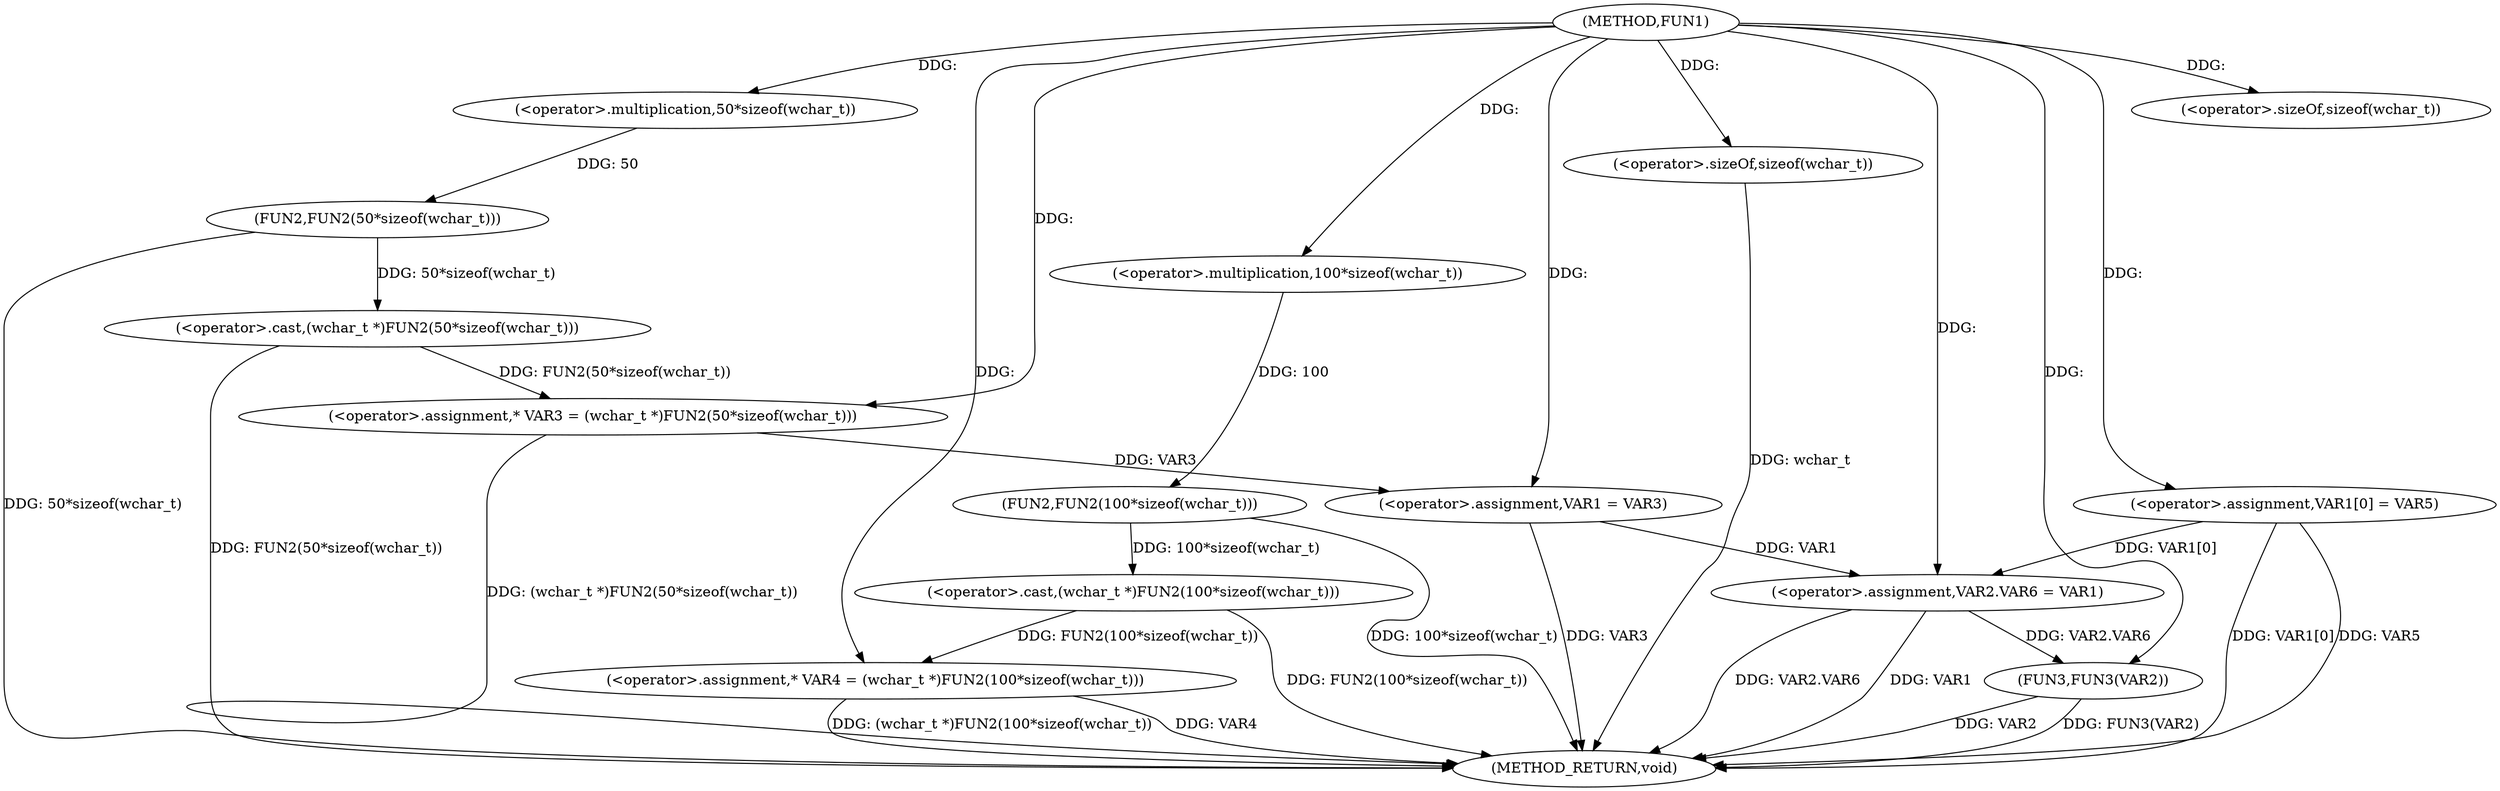 digraph FUN1 {  
"1000100" [label = "(METHOD,FUN1)" ]
"1000139" [label = "(METHOD_RETURN,void)" ]
"1000105" [label = "(<operator>.assignment,* VAR3 = (wchar_t *)FUN2(50*sizeof(wchar_t)))" ]
"1000107" [label = "(<operator>.cast,(wchar_t *)FUN2(50*sizeof(wchar_t)))" ]
"1000109" [label = "(FUN2,FUN2(50*sizeof(wchar_t)))" ]
"1000110" [label = "(<operator>.multiplication,50*sizeof(wchar_t))" ]
"1000112" [label = "(<operator>.sizeOf,sizeof(wchar_t))" ]
"1000115" [label = "(<operator>.assignment,* VAR4 = (wchar_t *)FUN2(100*sizeof(wchar_t)))" ]
"1000117" [label = "(<operator>.cast,(wchar_t *)FUN2(100*sizeof(wchar_t)))" ]
"1000119" [label = "(FUN2,FUN2(100*sizeof(wchar_t)))" ]
"1000120" [label = "(<operator>.multiplication,100*sizeof(wchar_t))" ]
"1000122" [label = "(<operator>.sizeOf,sizeof(wchar_t))" ]
"1000124" [label = "(<operator>.assignment,VAR1 = VAR3)" ]
"1000127" [label = "(<operator>.assignment,VAR1[0] = VAR5)" ]
"1000132" [label = "(<operator>.assignment,VAR2.VAR6 = VAR1)" ]
"1000137" [label = "(FUN3,FUN3(VAR2))" ]
  "1000115" -> "1000139"  [ label = "DDG: (wchar_t *)FUN2(100*sizeof(wchar_t))"] 
  "1000124" -> "1000139"  [ label = "DDG: VAR3"] 
  "1000105" -> "1000139"  [ label = "DDG: (wchar_t *)FUN2(50*sizeof(wchar_t))"] 
  "1000132" -> "1000139"  [ label = "DDG: VAR2.VAR6"] 
  "1000117" -> "1000139"  [ label = "DDG: FUN2(100*sizeof(wchar_t))"] 
  "1000115" -> "1000139"  [ label = "DDG: VAR4"] 
  "1000122" -> "1000139"  [ label = "DDG: wchar_t"] 
  "1000109" -> "1000139"  [ label = "DDG: 50*sizeof(wchar_t)"] 
  "1000119" -> "1000139"  [ label = "DDG: 100*sizeof(wchar_t)"] 
  "1000132" -> "1000139"  [ label = "DDG: VAR1"] 
  "1000127" -> "1000139"  [ label = "DDG: VAR1[0]"] 
  "1000137" -> "1000139"  [ label = "DDG: VAR2"] 
  "1000137" -> "1000139"  [ label = "DDG: FUN3(VAR2)"] 
  "1000107" -> "1000139"  [ label = "DDG: FUN2(50*sizeof(wchar_t))"] 
  "1000127" -> "1000139"  [ label = "DDG: VAR5"] 
  "1000107" -> "1000105"  [ label = "DDG: FUN2(50*sizeof(wchar_t))"] 
  "1000100" -> "1000105"  [ label = "DDG: "] 
  "1000109" -> "1000107"  [ label = "DDG: 50*sizeof(wchar_t)"] 
  "1000110" -> "1000109"  [ label = "DDG: 50"] 
  "1000100" -> "1000110"  [ label = "DDG: "] 
  "1000100" -> "1000112"  [ label = "DDG: "] 
  "1000117" -> "1000115"  [ label = "DDG: FUN2(100*sizeof(wchar_t))"] 
  "1000100" -> "1000115"  [ label = "DDG: "] 
  "1000119" -> "1000117"  [ label = "DDG: 100*sizeof(wchar_t)"] 
  "1000120" -> "1000119"  [ label = "DDG: 100"] 
  "1000100" -> "1000120"  [ label = "DDG: "] 
  "1000100" -> "1000122"  [ label = "DDG: "] 
  "1000105" -> "1000124"  [ label = "DDG: VAR3"] 
  "1000100" -> "1000124"  [ label = "DDG: "] 
  "1000100" -> "1000127"  [ label = "DDG: "] 
  "1000124" -> "1000132"  [ label = "DDG: VAR1"] 
  "1000127" -> "1000132"  [ label = "DDG: VAR1[0]"] 
  "1000100" -> "1000132"  [ label = "DDG: "] 
  "1000132" -> "1000137"  [ label = "DDG: VAR2.VAR6"] 
  "1000100" -> "1000137"  [ label = "DDG: "] 
}
